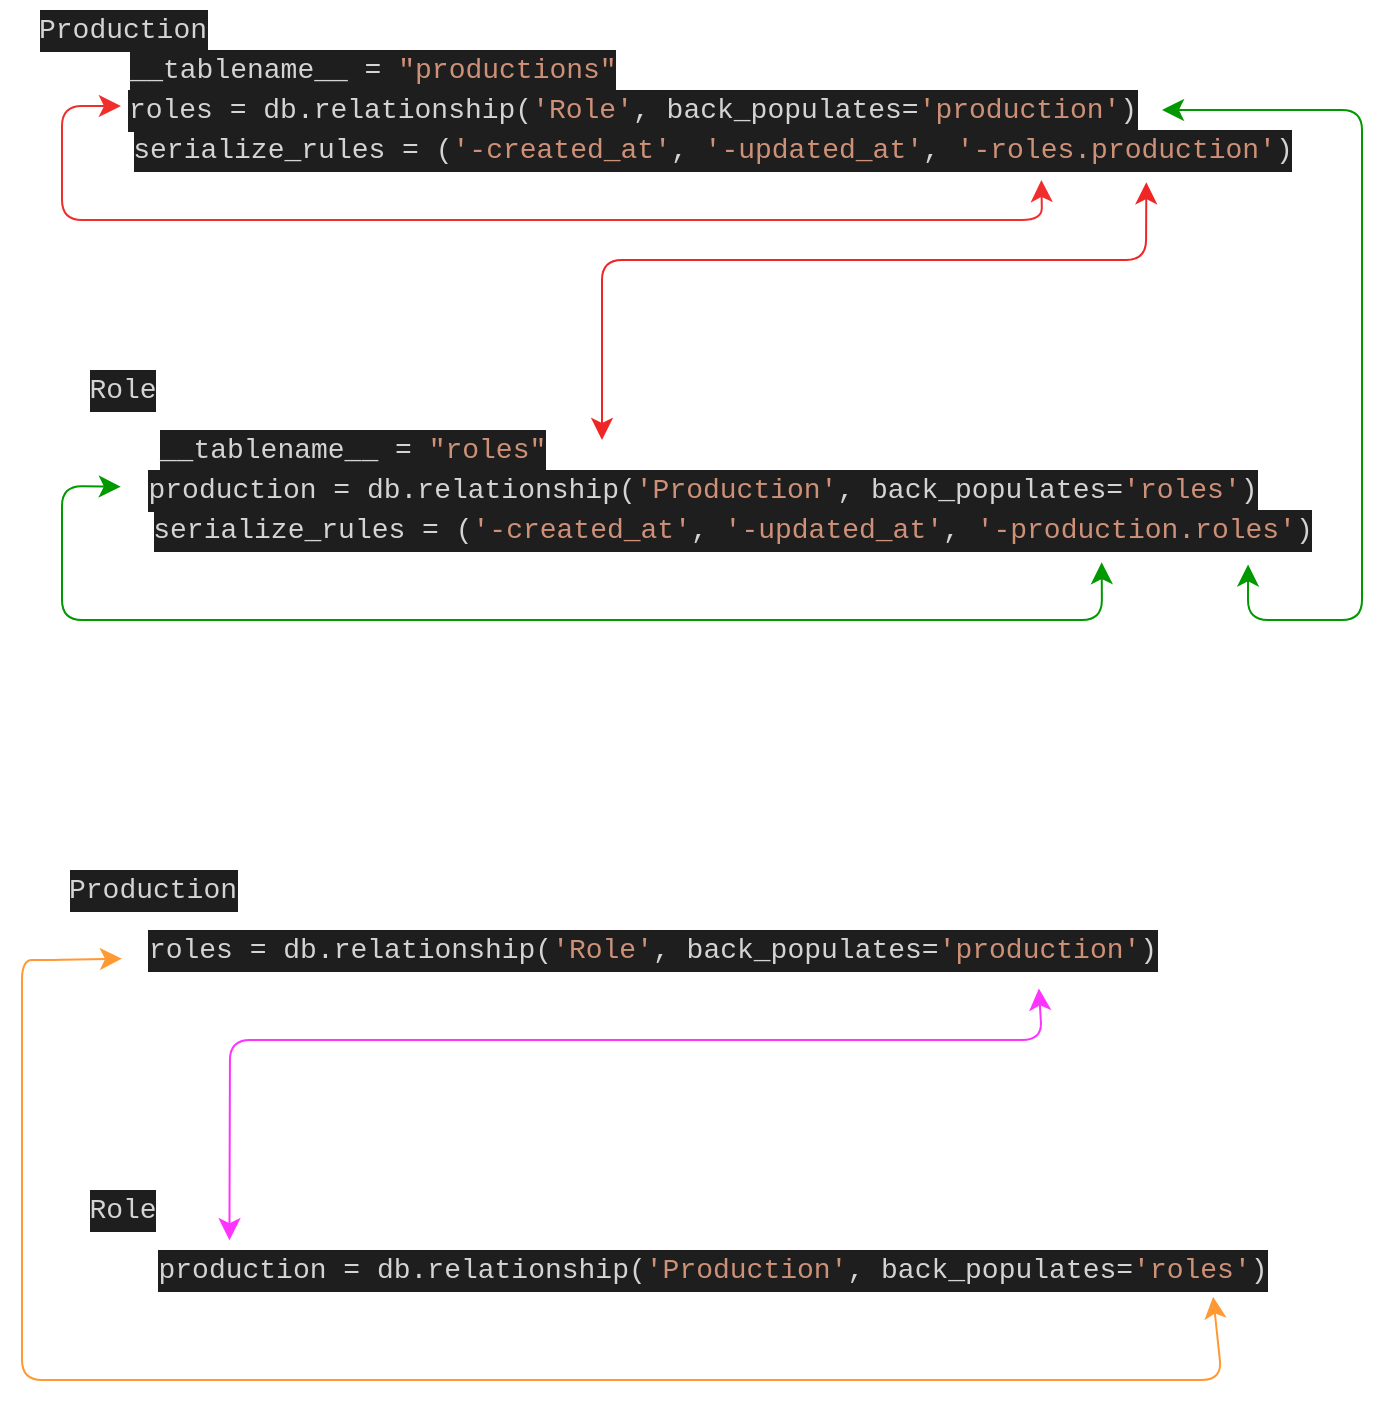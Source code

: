 <mxfile>
    <diagram id="717gpFTgK5XZCm_36bYe" name="Page-1">
        <mxGraphModel dx="793" dy="545" grid="1" gridSize="10" guides="1" tooltips="1" connect="1" arrows="1" fold="1" page="1" pageScale="1" pageWidth="850" pageHeight="1100" math="0" shadow="0">
            <root>
                <mxCell id="0"/>
                <mxCell id="1" parent="0"/>
                <mxCell id="2" value="&lt;div style=&quot;color: rgb(212, 212, 212); background-color: rgb(30, 30, 30); font-family: Menlo, Monaco, &amp;quot;Courier New&amp;quot;, monospace; font-size: 14px; line-height: 21px;&quot;&gt;serialize_rules = (&lt;span style=&quot;color: #ce9178;&quot;&gt;'-created_at'&lt;/span&gt;, &lt;span style=&quot;color: #ce9178;&quot;&gt;'-updated_at'&lt;/span&gt;, &lt;span style=&quot;color: #ce9178;&quot;&gt;'-roles.production'&lt;/span&gt;)&lt;/div&gt;" style="text;html=1;align=center;verticalAlign=middle;resizable=0;points=[];autosize=1;strokeColor=none;fillColor=none;" parent="1" vertex="1">
                    <mxGeometry x="110" y="140" width="610" height="30" as="geometry"/>
                </mxCell>
                <mxCell id="3" value="&lt;div style=&quot;color: rgb(212, 212, 212); background-color: rgb(30, 30, 30); font-family: Menlo, Monaco, &amp;quot;Courier New&amp;quot;, monospace; font-size: 14px; line-height: 21px;&quot;&gt;serialize_rules = (&lt;span style=&quot;color: #ce9178;&quot;&gt;'-created_at'&lt;/span&gt;, &lt;span style=&quot;color: #ce9178;&quot;&gt;'-updated_at'&lt;/span&gt;, &lt;span style=&quot;color: #ce9178;&quot;&gt;'-production.roles'&lt;/span&gt;)&lt;/div&gt;" style="text;html=1;align=center;verticalAlign=middle;resizable=0;points=[];autosize=1;strokeColor=none;fillColor=none;" parent="1" vertex="1">
                    <mxGeometry x="120" y="330" width="610" height="30" as="geometry"/>
                </mxCell>
                <mxCell id="4" value="&lt;div style=&quot;color: rgb(212, 212, 212); background-color: rgb(30, 30, 30); font-family: Menlo, Monaco, &amp;quot;Courier New&amp;quot;, monospace; font-size: 14px; line-height: 21px;&quot;&gt;Production&lt;/div&gt;" style="text;html=1;align=center;verticalAlign=middle;resizable=0;points=[];autosize=1;strokeColor=none;fillColor=none;" parent="1" vertex="1">
                    <mxGeometry x="65" y="80" width="110" height="30" as="geometry"/>
                </mxCell>
                <mxCell id="5" value="&lt;div style=&quot;color: rgb(212, 212, 212); background-color: rgb(30, 30, 30); font-family: Menlo, Monaco, &amp;quot;Courier New&amp;quot;, monospace; font-size: 14px; line-height: 21px;&quot;&gt;&lt;div&gt;    roles = db.relationship(&lt;span style=&quot;color: #ce9178;&quot;&gt;'Role'&lt;/span&gt;, back_populates=&lt;span style=&quot;color: #ce9178;&quot;&gt;'production'&lt;/span&gt;)&lt;/div&gt;&lt;div&gt;&lt;/div&gt;&lt;/div&gt;" style="text;html=1;align=center;verticalAlign=middle;resizable=0;points=[];autosize=1;strokeColor=none;fillColor=none;" parent="1" vertex="1">
                    <mxGeometry x="110" y="120" width="530" height="30" as="geometry"/>
                </mxCell>
                <mxCell id="6" value="&lt;div style=&quot;color: rgb(212, 212, 212); background-color: rgb(30, 30, 30); font-family: Menlo, Monaco, &amp;quot;Courier New&amp;quot;, monospace; font-size: 14px; line-height: 21px;&quot;&gt;Role&lt;/div&gt;" style="text;html=1;align=center;verticalAlign=middle;resizable=0;points=[];autosize=1;strokeColor=none;fillColor=none;" parent="1" vertex="1">
                    <mxGeometry x="90" y="260" width="60" height="30" as="geometry"/>
                </mxCell>
                <mxCell id="7" value="&lt;div style=&quot;color: rgb(212, 212, 212); background-color: rgb(30, 30, 30); font-family: Menlo, Monaco, &amp;quot;Courier New&amp;quot;, monospace; font-size: 14px; line-height: 21px;&quot;&gt;&lt;div&gt;    production = db.relationship(&lt;span style=&quot;color: #ce9178;&quot;&gt;'Production'&lt;/span&gt;, back_populates=&lt;span style=&quot;color: #ce9178;&quot;&gt;'roles'&lt;/span&gt;)&lt;/div&gt;&lt;/div&gt;" style="text;html=1;align=center;verticalAlign=middle;resizable=0;points=[];autosize=1;strokeColor=none;fillColor=none;" parent="1" vertex="1">
                    <mxGeometry x="120" y="310" width="580" height="30" as="geometry"/>
                </mxCell>
                <mxCell id="8" value="&lt;div style=&quot;color: rgb(212, 212, 212); background-color: rgb(30, 30, 30); font-family: Menlo, Monaco, &amp;quot;Courier New&amp;quot;, monospace; font-size: 14px; line-height: 21px;&quot;&gt;&lt;div&gt;    __tablename__ = &lt;span style=&quot;color: #ce9178;&quot;&gt;&quot;productions&quot;&lt;/span&gt;&lt;/div&gt;&lt;/div&gt;" style="text;html=1;align=center;verticalAlign=middle;resizable=0;points=[];autosize=1;strokeColor=none;fillColor=none;" parent="1" vertex="1">
                    <mxGeometry x="110" y="100" width="270" height="30" as="geometry"/>
                </mxCell>
                <mxCell id="9" value="&lt;div style=&quot;color: rgb(212, 212, 212); background-color: rgb(30, 30, 30); font-family: Menlo, Monaco, &amp;quot;Courier New&amp;quot;, monospace; font-size: 14px; line-height: 21px;&quot;&gt;&lt;div&gt;    __tablename__ = &lt;span style=&quot;color: #ce9178;&quot;&gt;&quot;roles&quot;&lt;/span&gt;&lt;/div&gt;&lt;/div&gt;" style="text;html=1;align=center;verticalAlign=middle;resizable=0;points=[];autosize=1;strokeColor=none;fillColor=none;" parent="1" vertex="1">
                    <mxGeometry x="125" y="290" width="220" height="30" as="geometry"/>
                </mxCell>
                <mxCell id="12" value="" style="edgeStyle=none;orthogonalLoop=1;jettySize=auto;html=1;endArrow=classic;startArrow=classic;endSize=8;startSize=8;exitX=0.856;exitY=1.037;exitDx=0;exitDy=0;exitPerimeter=0;strokeColor=#F02626;" parent="1" source="2" edge="1">
                    <mxGeometry width="100" relative="1" as="geometry">
                        <mxPoint x="580" y="190" as="sourcePoint"/>
                        <mxPoint x="360" y="300" as="targetPoint"/>
                        <Array as="points">
                            <mxPoint x="632" y="210"/>
                            <mxPoint x="360" y="210"/>
                        </Array>
                    </mxGeometry>
                </mxCell>
                <mxCell id="14" value="" style="edgeStyle=none;orthogonalLoop=1;jettySize=auto;html=1;endArrow=classic;startArrow=classic;endSize=8;startSize=8;entryX=0.77;entryY=1;entryDx=0;entryDy=0;entryPerimeter=0;exitX=0.035;exitY=1.102;exitDx=0;exitDy=0;exitPerimeter=0;fillColor=#1D0707;strokeColor=#F02E2E;" parent="1" source="8" target="2" edge="1">
                    <mxGeometry width="100" relative="1" as="geometry">
                        <mxPoint x="100" y="180" as="sourcePoint"/>
                        <mxPoint x="620" y="180" as="targetPoint"/>
                        <Array as="points">
                            <mxPoint x="90" y="133"/>
                            <mxPoint x="90" y="190"/>
                            <mxPoint x="580" y="190"/>
                        </Array>
                    </mxGeometry>
                </mxCell>
                <mxCell id="15" value="" style="edgeStyle=none;orthogonalLoop=1;jettySize=auto;html=1;endArrow=classic;startArrow=classic;endSize=8;startSize=8;entryX=0.803;entryY=1.037;entryDx=0;entryDy=0;entryPerimeter=0;exitX=-0.001;exitY=0.444;exitDx=0;exitDy=0;exitPerimeter=0;strokeColor=#009900;" parent="1" source="7" target="3" edge="1">
                    <mxGeometry width="100" relative="1" as="geometry">
                        <mxPoint x="80" y="370" as="sourcePoint"/>
                        <mxPoint x="640" y="370" as="targetPoint"/>
                        <Array as="points">
                            <mxPoint x="90" y="323"/>
                            <mxPoint x="90" y="390"/>
                            <mxPoint x="610" y="390"/>
                        </Array>
                    </mxGeometry>
                </mxCell>
                <mxCell id="16" value="" style="edgeStyle=none;orthogonalLoop=1;jettySize=auto;html=1;endArrow=classic;startArrow=classic;endSize=8;startSize=8;exitX=0.923;exitY=1.074;exitDx=0;exitDy=0;exitPerimeter=0;strokeColor=#009900;" parent="1" source="3" target="5" edge="1">
                    <mxGeometry width="100" relative="1" as="geometry">
                        <mxPoint x="630" y="390" as="sourcePoint"/>
                        <mxPoint x="760" y="140" as="targetPoint"/>
                        <Array as="points">
                            <mxPoint x="683" y="390"/>
                            <mxPoint x="740" y="390"/>
                            <mxPoint x="740" y="135"/>
                        </Array>
                    </mxGeometry>
                </mxCell>
                <mxCell id="17" value="&lt;div style=&quot;color: rgb(212, 212, 212); background-color: rgb(30, 30, 30); font-family: Menlo, Monaco, &amp;quot;Courier New&amp;quot;, monospace; font-size: 14px; line-height: 21px;&quot;&gt;Production&lt;/div&gt;" style="text;html=1;align=center;verticalAlign=middle;resizable=0;points=[];autosize=1;strokeColor=none;fillColor=none;" parent="1" vertex="1">
                    <mxGeometry x="80" y="510" width="110" height="30" as="geometry"/>
                </mxCell>
                <mxCell id="18" value="&lt;div style=&quot;color: rgb(212, 212, 212); background-color: rgb(30, 30, 30); font-family: Menlo, Monaco, &amp;quot;Courier New&amp;quot;, monospace; font-size: 14px; line-height: 21px;&quot;&gt;Role&lt;/div&gt;" style="text;html=1;align=center;verticalAlign=middle;resizable=0;points=[];autosize=1;strokeColor=none;fillColor=none;" parent="1" vertex="1">
                    <mxGeometry x="90" y="670" width="60" height="30" as="geometry"/>
                </mxCell>
                <mxCell id="19" value="&lt;div style=&quot;color: rgb(212, 212, 212); background-color: rgb(30, 30, 30); font-family: Menlo, Monaco, &amp;quot;Courier New&amp;quot;, monospace; font-size: 14px; line-height: 21px;&quot;&gt;roles = db.relationship(&lt;span style=&quot;color: #ce9178;&quot;&gt;'Role'&lt;/span&gt;, back_populates=&lt;span style=&quot;color: #ce9178;&quot;&gt;'production'&lt;/span&gt;)&lt;/div&gt;" style="text;html=1;align=center;verticalAlign=middle;resizable=0;points=[];autosize=1;strokeColor=none;fillColor=none;" parent="1" vertex="1">
                    <mxGeometry x="120" y="540" width="530" height="30" as="geometry"/>
                </mxCell>
                <mxCell id="20" value="&lt;div style=&quot;color: rgb(212, 212, 212); background-color: rgb(30, 30, 30); font-family: Menlo, Monaco, &amp;quot;Courier New&amp;quot;, monospace; font-size: 14px; line-height: 21px;&quot;&gt;&lt;div&gt;    production = db.relationship(&lt;span style=&quot;color: #ce9178;&quot;&gt;'Production'&lt;/span&gt;, back_populates=&lt;span style=&quot;color: #ce9178;&quot;&gt;'roles'&lt;/span&gt;)&lt;/div&gt;&lt;/div&gt;" style="text;html=1;align=center;verticalAlign=middle;resizable=0;points=[];autosize=1;strokeColor=none;fillColor=none;" parent="1" vertex="1">
                    <mxGeometry x="125" y="700" width="580" height="30" as="geometry"/>
                </mxCell>
                <mxCell id="21" value="" style="edgeStyle=none;orthogonalLoop=1;jettySize=auto;html=1;endArrow=classic;startArrow=classic;endSize=8;startSize=8;strokeColor=#FF33FF;fillColor=#1D0707;entryX=0.865;entryY=1.141;entryDx=0;entryDy=0;entryPerimeter=0;exitX=0.084;exitY=0.004;exitDx=0;exitDy=0;exitPerimeter=0;" parent="1" source="20" target="19" edge="1">
                    <mxGeometry width="100" relative="1" as="geometry">
                        <mxPoint x="290" y="580" as="sourcePoint"/>
                        <mxPoint x="390" y="580" as="targetPoint"/>
                        <Array as="points">
                            <mxPoint x="174" y="600"/>
                            <mxPoint x="580" y="600"/>
                        </Array>
                    </mxGeometry>
                </mxCell>
                <mxCell id="23" value="" style="edgeStyle=none;orthogonalLoop=1;jettySize=auto;html=1;endArrow=classic;startArrow=classic;endSize=8;startSize=8;strokeColor=#FF9933;fillColor=#1D0707;exitX=0.932;exitY=0.945;exitDx=0;exitDy=0;exitPerimeter=0;" parent="1" source="20" target="19" edge="1">
                    <mxGeometry width="100" relative="1" as="geometry">
                        <mxPoint x="600" y="740" as="sourcePoint"/>
                        <mxPoint x="100" y="560" as="targetPoint"/>
                        <Array as="points">
                            <mxPoint x="670" y="770"/>
                            <mxPoint x="70" y="770"/>
                            <mxPoint x="70" y="560"/>
                            <mxPoint x="80" y="560"/>
                        </Array>
                    </mxGeometry>
                </mxCell>
            </root>
        </mxGraphModel>
    </diagram>
</mxfile>